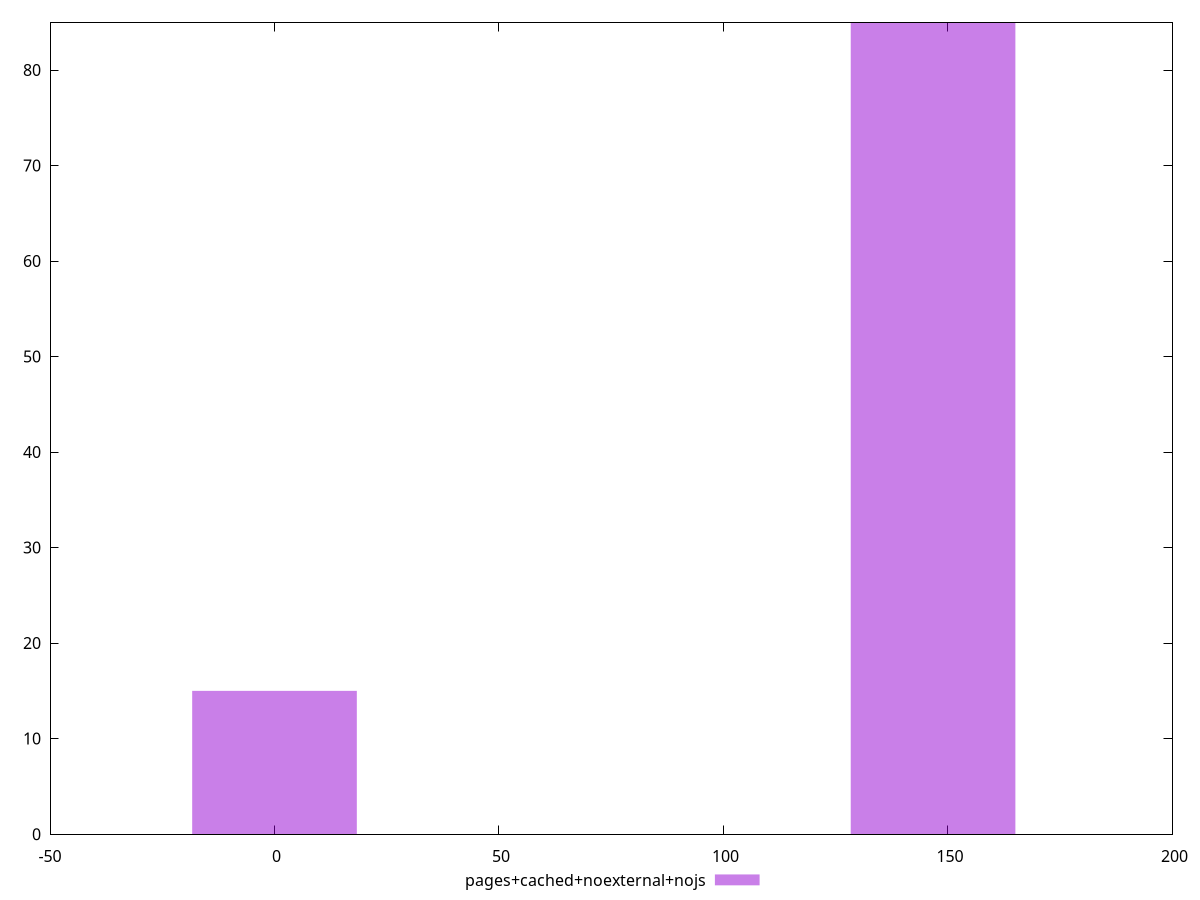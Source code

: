 $_pagesCachedNoexternalNojs <<EOF
0 15
146.6739155220639 85
EOF
set key outside below
set terminal pngcairo
set output "report_00004_2020-11-02T20-21-41.718Z/uses-http2/pages+cached+noexternal+nojs//raw_hist.png"
set yrange [0:85]
set boxwidth 36.66847888051598
set style fill transparent solid 0.5 noborder
plot $_pagesCachedNoexternalNojs title "pages+cached+noexternal+nojs" with boxes ,